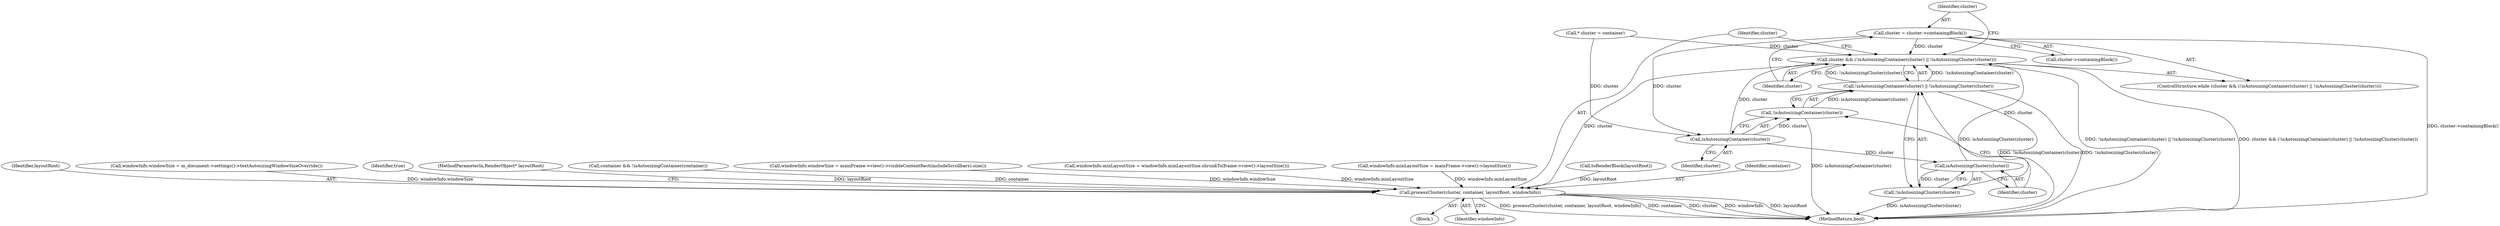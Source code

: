 digraph "0_Chrome_60c9d8a39e4aa78dd51c236bd1b2c4f17c9d27fe@pointer" {
"1000196" [label="(Call,cluster = cluster->containingBlock())"];
"1000187" [label="(Call,cluster && (!isAutosizingContainer(cluster) || !isAutosizingCluster(cluster)))"];
"1000199" [label="(Call,processCluster(cluster, container, layoutRoot, windowInfo))"];
"1000191" [label="(Call,isAutosizingContainer(cluster))"];
"1000190" [label="(Call,!isAutosizingContainer(cluster))"];
"1000189" [label="(Call,!isAutosizingContainer(cluster) || !isAutosizingCluster(cluster))"];
"1000194" [label="(Call,isAutosizingCluster(cluster))"];
"1000193" [label="(Call,!isAutosizingCluster(cluster))"];
"1000193" [label="(Call,!isAutosizingCluster(cluster))"];
"1000195" [label="(Identifier,cluster)"];
"1000206" [label="(MethodReturn,bool)"];
"1000187" [label="(Call,cluster && (!isAutosizingContainer(cluster) || !isAutosizingCluster(cluster)))"];
"1000183" [label="(Call,* cluster = container)"];
"1000201" [label="(Identifier,container)"];
"1000103" [label="(Block,)"];
"1000196" [label="(Call,cluster = cluster->containingBlock())"];
"1000202" [label="(Identifier,layoutRoot)"];
"1000194" [label="(Call,isAutosizingCluster(cluster))"];
"1000122" [label="(Call,windowInfo.windowSize = m_document->settings()->textAutosizingWindowSizeOverride())"];
"1000198" [label="(Call,cluster->containingBlock())"];
"1000199" [label="(Call,processCluster(cluster, container, layoutRoot, windowInfo))"];
"1000205" [label="(Identifier,true)"];
"1000200" [label="(Identifier,cluster)"];
"1000102" [label="(MethodParameterIn,RenderObject* layoutRoot)"];
"1000174" [label="(Call,container && !isAutosizingContainer(container))"];
"1000136" [label="(Call,windowInfo.windowSize = mainFrame->view()->visibleContentRect(includeScrollbars).size())"];
"1000188" [label="(Identifier,cluster)"];
"1000197" [label="(Identifier,cluster)"];
"1000159" [label="(Call,windowInfo.minLayoutSize = windowInfo.minLayoutSize.shrunkTo(frame->view()->layoutSize()))"];
"1000203" [label="(Identifier,windowInfo)"];
"1000141" [label="(Call,windowInfo.minLayoutSize = mainFrame->view()->layoutSize())"];
"1000189" [label="(Call,!isAutosizingContainer(cluster) || !isAutosizingCluster(cluster))"];
"1000191" [label="(Call,isAutosizingContainer(cluster))"];
"1000186" [label="(ControlStructure,while (cluster && (!isAutosizingContainer(cluster) || !isAutosizingCluster(cluster))))"];
"1000170" [label="(Call,toRenderBlock(layoutRoot))"];
"1000190" [label="(Call,!isAutosizingContainer(cluster))"];
"1000192" [label="(Identifier,cluster)"];
"1000196" -> "1000186"  [label="AST: "];
"1000196" -> "1000198"  [label="CFG: "];
"1000197" -> "1000196"  [label="AST: "];
"1000198" -> "1000196"  [label="AST: "];
"1000188" -> "1000196"  [label="CFG: "];
"1000196" -> "1000206"  [label="DDG: cluster->containingBlock()"];
"1000196" -> "1000187"  [label="DDG: cluster"];
"1000196" -> "1000191"  [label="DDG: cluster"];
"1000187" -> "1000186"  [label="AST: "];
"1000187" -> "1000188"  [label="CFG: "];
"1000187" -> "1000189"  [label="CFG: "];
"1000188" -> "1000187"  [label="AST: "];
"1000189" -> "1000187"  [label="AST: "];
"1000197" -> "1000187"  [label="CFG: "];
"1000200" -> "1000187"  [label="CFG: "];
"1000187" -> "1000206"  [label="DDG: cluster && (!isAutosizingContainer(cluster) || !isAutosizingCluster(cluster))"];
"1000187" -> "1000206"  [label="DDG: !isAutosizingContainer(cluster) || !isAutosizingCluster(cluster)"];
"1000191" -> "1000187"  [label="DDG: cluster"];
"1000194" -> "1000187"  [label="DDG: cluster"];
"1000183" -> "1000187"  [label="DDG: cluster"];
"1000189" -> "1000187"  [label="DDG: !isAutosizingContainer(cluster)"];
"1000189" -> "1000187"  [label="DDG: !isAutosizingCluster(cluster)"];
"1000187" -> "1000199"  [label="DDG: cluster"];
"1000199" -> "1000103"  [label="AST: "];
"1000199" -> "1000203"  [label="CFG: "];
"1000200" -> "1000199"  [label="AST: "];
"1000201" -> "1000199"  [label="AST: "];
"1000202" -> "1000199"  [label="AST: "];
"1000203" -> "1000199"  [label="AST: "];
"1000205" -> "1000199"  [label="CFG: "];
"1000199" -> "1000206"  [label="DDG: processCluster(cluster, container, layoutRoot, windowInfo)"];
"1000199" -> "1000206"  [label="DDG: container"];
"1000199" -> "1000206"  [label="DDG: cluster"];
"1000199" -> "1000206"  [label="DDG: windowInfo"];
"1000199" -> "1000206"  [label="DDG: layoutRoot"];
"1000174" -> "1000199"  [label="DDG: container"];
"1000170" -> "1000199"  [label="DDG: layoutRoot"];
"1000102" -> "1000199"  [label="DDG: layoutRoot"];
"1000141" -> "1000199"  [label="DDG: windowInfo.minLayoutSize"];
"1000159" -> "1000199"  [label="DDG: windowInfo.minLayoutSize"];
"1000122" -> "1000199"  [label="DDG: windowInfo.windowSize"];
"1000136" -> "1000199"  [label="DDG: windowInfo.windowSize"];
"1000191" -> "1000190"  [label="AST: "];
"1000191" -> "1000192"  [label="CFG: "];
"1000192" -> "1000191"  [label="AST: "];
"1000190" -> "1000191"  [label="CFG: "];
"1000191" -> "1000190"  [label="DDG: cluster"];
"1000183" -> "1000191"  [label="DDG: cluster"];
"1000191" -> "1000194"  [label="DDG: cluster"];
"1000190" -> "1000189"  [label="AST: "];
"1000195" -> "1000190"  [label="CFG: "];
"1000189" -> "1000190"  [label="CFG: "];
"1000190" -> "1000206"  [label="DDG: isAutosizingContainer(cluster)"];
"1000190" -> "1000189"  [label="DDG: isAutosizingContainer(cluster)"];
"1000189" -> "1000193"  [label="CFG: "];
"1000193" -> "1000189"  [label="AST: "];
"1000189" -> "1000206"  [label="DDG: !isAutosizingContainer(cluster)"];
"1000189" -> "1000206"  [label="DDG: !isAutosizingCluster(cluster)"];
"1000193" -> "1000189"  [label="DDG: isAutosizingCluster(cluster)"];
"1000194" -> "1000193"  [label="AST: "];
"1000194" -> "1000195"  [label="CFG: "];
"1000195" -> "1000194"  [label="AST: "];
"1000193" -> "1000194"  [label="CFG: "];
"1000194" -> "1000193"  [label="DDG: cluster"];
"1000193" -> "1000206"  [label="DDG: isAutosizingCluster(cluster)"];
}
